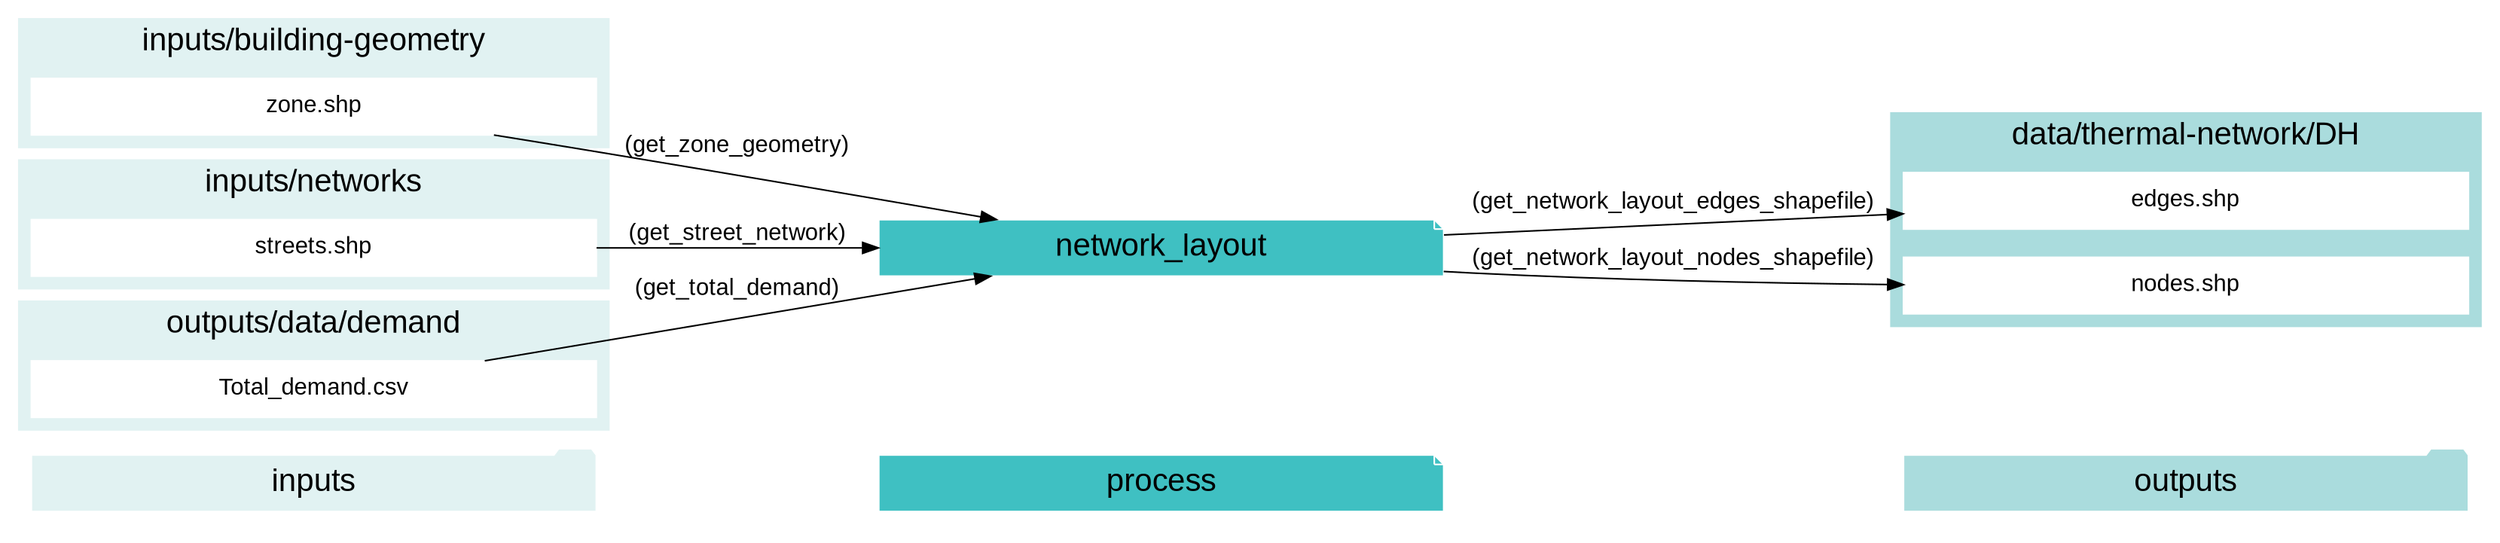 digraph network_layout {
    rankdir="LR";
    graph [overlap=false, fontname=arial];
    node [shape=box, style=filled, color=white, fontsize=15, fontname=arial, fixedsize=true, width=5];
    edge [fontname=arial, fontsize = 15]
    newrank=true
    subgraph cluster_legend {
        fontsize=25
        style=invis
        "process"[style=filled, fillcolor="#3FC0C2", shape=note, fontsize=20, fontname="arial"]
        "inputs" [style=filled, shape=folder, color=white, fillcolor="#E1F2F2", fontsize=20]
        "outputs"[style=filled, shape=folder, color=white, fillcolor="#aadcdd", fontsize=20]
        "inputs"->"process"[style=invis]
        "process"->"outputs"[style=invis]
    }
    "network_layout"[style=filled, color=white, fillcolor="#3FC0C2", shape=note, fontsize=20, fontname=arial];
    subgraph cluster_0_out {
        style = filled;
        color = "#aadcdd";
        fontsize = 20;
        rank=same;
        label="data/thermal-network/DH";
        get_network_layout_edges_shapefile[label="edges.shp"];
        get_network_layout_nodes_shapefile[label="nodes.shp"];
    }
    subgraph cluster_1_in {
        style = filled;
        color = "#E1F2F2";
        fontsize = 20;
        rank=same;
        label="inputs/building-geometry";
        get_zone_geometry[label="zone.shp"];
    }
    subgraph cluster_2_in {
        style = filled;
        color = "#E1F2F2";
        fontsize = 20;
        rank=same;
        label="inputs/networks";
        get_street_network[label="streets.shp"];
    }
    subgraph cluster_3_in {
        style = filled;
        color = "#E1F2F2";
        fontsize = 20;
        rank=same;
        label="outputs/data/demand";
        get_total_demand[label="Total_demand.csv"];
    }
    get_street_network -> "network_layout"[label="(get_street_network)"];
    get_total_demand -> "network_layout"[label="(get_total_demand)"];
    get_zone_geometry -> "network_layout"[label="(get_zone_geometry)"];
    "network_layout" -> get_network_layout_edges_shapefile[label="(get_network_layout_edges_shapefile)"];
    "network_layout" -> get_network_layout_nodes_shapefile[label="(get_network_layout_nodes_shapefile)"];
    }
